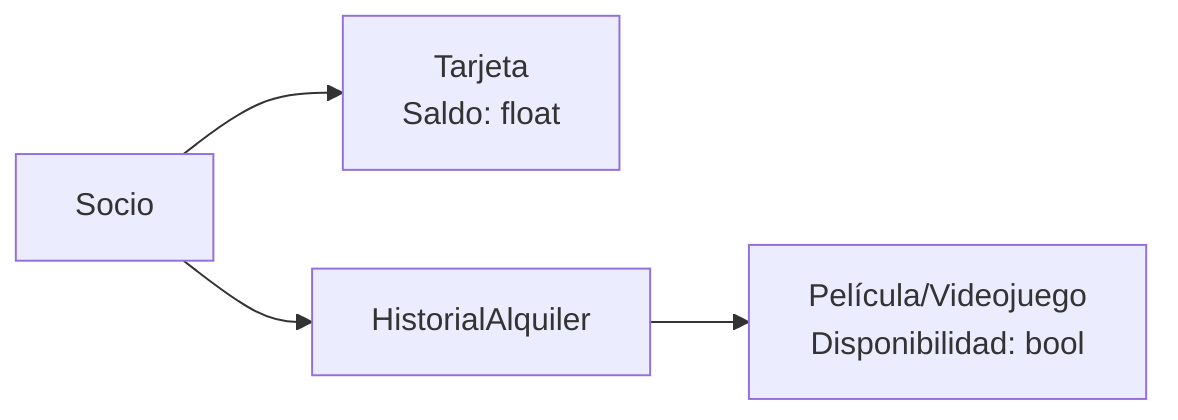 flowchart LR
  SocioObj[Socio]
  TarjetaObj[Tarjeta\nSaldo: float]
  HistorialObj[HistorialAlquiler]
  ItemObj["Película/Videojuego\nDisponibilidad: bool"]

  SocioObj --> TarjetaObj
  SocioObj --> HistorialObj
  HistorialObj --> ItemObj